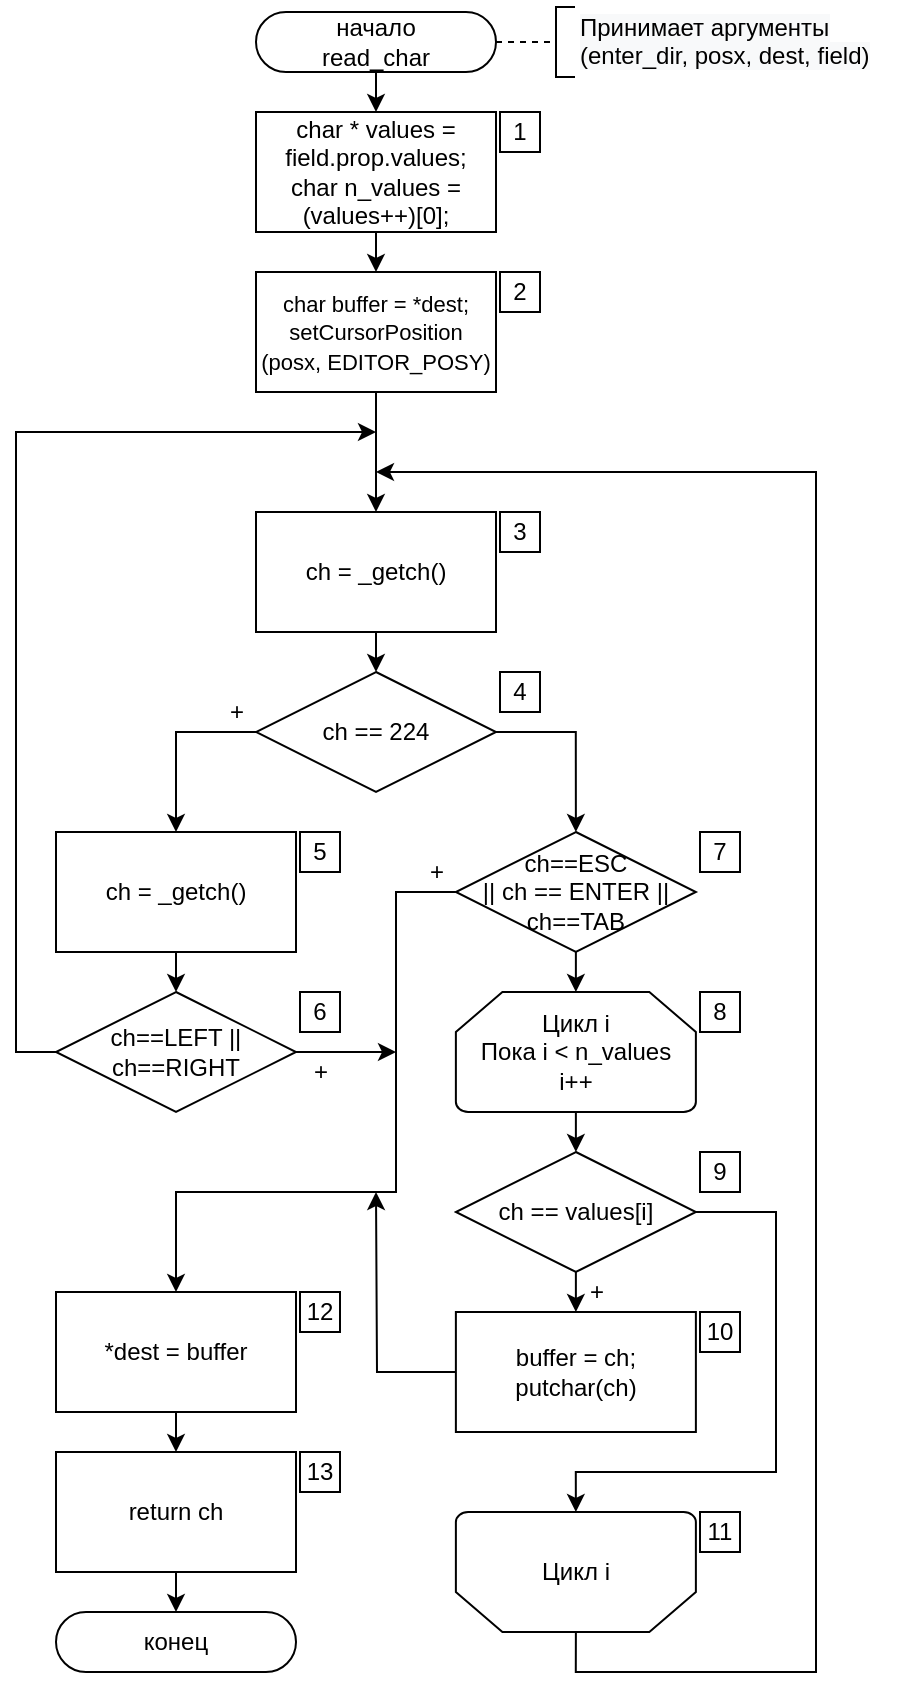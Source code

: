 <mxfile compressed="false" version="14.4.3" type="device">
  <diagram id="uBbau7ussQgPSl02ERnx" name="Page-1">
    <mxGraphModel dx="743" dy="490" grid="1" gridSize="10" guides="1" tooltips="1" connect="1" arrows="1" fold="1" page="1" pageScale="1" pageWidth="850" pageHeight="1100" math="0" shadow="0">
      <root>
        <mxCell id="0" />
        <mxCell id="1" parent="0" />
        <mxCell id="52tpwDo9v3sUt3VBZ_Ks-398" style="edgeStyle=orthogonalEdgeStyle;rounded=0;orthogonalLoop=1;jettySize=auto;html=1;exitX=1;exitY=0.5;exitDx=0;exitDy=0;entryX=0;entryY=0.5;entryDx=0;entryDy=0;entryPerimeter=0;dashed=1;endArrow=none;endFill=0;" edge="1" parent="1" source="377" target="52tpwDo9v3sUt3VBZ_Ks-396">
          <mxGeometry relative="1" as="geometry" />
        </mxCell>
        <mxCell id="377" value="&lt;font style=&quot;font-size: 12px ; line-height: 0%&quot;&gt;начало&lt;br&gt;read_char&lt;/font&gt;" style="rounded=1;whiteSpace=wrap;html=1;arcSize=50;" parent="1" vertex="1">
          <mxGeometry x="130" y="10" width="120" height="30" as="geometry" />
        </mxCell>
        <mxCell id="378" value="конец" style="rounded=1;whiteSpace=wrap;html=1;arcSize=50;" parent="1" vertex="1">
          <mxGeometry x="30" y="810" width="120" height="30" as="geometry" />
        </mxCell>
        <mxCell id="376" value="return ch" style="rounded=0;whiteSpace=wrap;html=1;" parent="1" vertex="1">
          <mxGeometry x="30" y="730" width="120" height="60" as="geometry" />
        </mxCell>
        <mxCell id="379" style="edgeStyle=orthogonalEdgeStyle;rounded=0;orthogonalLoop=1;jettySize=auto;html=1;exitX=0.5;exitY=1;exitDx=0;exitDy=0;entryX=0.5;entryY=0;entryDx=0;entryDy=0;" parent="1" source="376" edge="1">
          <mxGeometry relative="1" as="geometry">
            <mxPoint x="90.0" y="810" as="targetPoint" />
          </mxGeometry>
        </mxCell>
        <mxCell id="yrRiWhc3FpDMtbUDPFAd-418" style="edgeStyle=orthogonalEdgeStyle;rounded=0;orthogonalLoop=1;jettySize=auto;html=1;exitX=0.5;exitY=1;exitDx=0;exitDy=0;entryX=0.5;entryY=0;entryDx=0;entryDy=0;" parent="1" source="375" target="376" edge="1">
          <mxGeometry relative="1" as="geometry" />
        </mxCell>
        <mxCell id="375" value="*dest = buffer" style="rounded=0;whiteSpace=wrap;html=1;" parent="1" vertex="1">
          <mxGeometry x="30" y="650" width="120" height="60" as="geometry" />
        </mxCell>
        <mxCell id="374" value="ch == 224" style="rhombus;whiteSpace=wrap;html=1;rounded=0;" parent="1" vertex="1">
          <mxGeometry x="130" y="340" width="120" height="60" as="geometry" />
        </mxCell>
        <mxCell id="yrRiWhc3FpDMtbUDPFAd-442" style="edgeStyle=orthogonalEdgeStyle;rounded=0;orthogonalLoop=1;jettySize=auto;html=1;exitX=1;exitY=0.5;exitDx=0;exitDy=0;" parent="1" source="368" edge="1">
          <mxGeometry relative="1" as="geometry">
            <mxPoint x="200" y="530" as="targetPoint" />
          </mxGeometry>
        </mxCell>
        <mxCell id="yrRiWhc3FpDMtbUDPFAd-444" style="edgeStyle=orthogonalEdgeStyle;rounded=0;orthogonalLoop=1;jettySize=auto;html=1;exitX=0;exitY=0.5;exitDx=0;exitDy=0;" parent="1" source="368" edge="1">
          <mxGeometry relative="1" as="geometry">
            <mxPoint x="190" y="220" as="targetPoint" />
            <Array as="points">
              <mxPoint x="10" y="530" />
              <mxPoint x="10" y="220" />
              <mxPoint x="70" y="220" />
            </Array>
          </mxGeometry>
        </mxCell>
        <mxCell id="368" value="ch==LEFT ||&lt;br&gt;ch==RIGHT" style="rhombus;whiteSpace=wrap;html=1;rounded=0;" parent="1" vertex="1">
          <mxGeometry x="30" y="500" width="120" height="60" as="geometry" />
        </mxCell>
        <mxCell id="381" style="edgeStyle=orthogonalEdgeStyle;rounded=0;orthogonalLoop=1;jettySize=auto;html=1;exitX=0.5;exitY=1;exitDx=0;exitDy=0;entryX=0.5;entryY=0;entryDx=0;entryDy=0;" parent="1" source="368" edge="1">
          <mxGeometry relative="1" as="geometry" />
        </mxCell>
        <mxCell id="367" value="ch = _getch()" style="rounded=0;whiteSpace=wrap;html=1;" parent="1" vertex="1">
          <mxGeometry x="30" y="420" width="120" height="60" as="geometry" />
        </mxCell>
        <mxCell id="383" style="edgeStyle=orthogonalEdgeStyle;rounded=0;orthogonalLoop=1;jettySize=auto;html=1;exitX=0.5;exitY=1;exitDx=0;exitDy=0;entryX=0.5;entryY=0;entryDx=0;entryDy=0;" parent="1" source="367" target="368" edge="1">
          <mxGeometry relative="1" as="geometry" />
        </mxCell>
        <mxCell id="yrRiWhc3FpDMtbUDPFAd-410" style="edgeStyle=orthogonalEdgeStyle;rounded=0;orthogonalLoop=1;jettySize=auto;html=1;exitX=0.5;exitY=1;exitDx=0;exitDy=0;entryX=0.5;entryY=0;entryDx=0;entryDy=0;entryPerimeter=0;" parent="1" source="373" target="371" edge="1">
          <mxGeometry relative="1" as="geometry" />
        </mxCell>
        <mxCell id="yrRiWhc3FpDMtbUDPFAd-440" style="edgeStyle=orthogonalEdgeStyle;rounded=0;orthogonalLoop=1;jettySize=auto;html=1;exitX=0;exitY=0.5;exitDx=0;exitDy=0;entryX=0.5;entryY=0;entryDx=0;entryDy=0;" parent="1" source="373" target="375" edge="1">
          <mxGeometry relative="1" as="geometry">
            <Array as="points">
              <mxPoint x="200" y="450" />
              <mxPoint x="200" y="600" />
              <mxPoint x="90" y="600" />
            </Array>
          </mxGeometry>
        </mxCell>
        <mxCell id="373" value="&lt;font style=&quot;font-size: 12px ; line-height: 100%&quot;&gt;ch==ESC&lt;br&gt;|| ch == ENTER&amp;nbsp;||&lt;br&gt;ch==TAB&lt;/font&gt;" style="rhombus;whiteSpace=wrap;html=1;rounded=0;" parent="1" vertex="1">
          <mxGeometry x="229.94" y="420" width="120" height="60" as="geometry" />
        </mxCell>
        <mxCell id="371" value="Цикл i&lt;br&gt;Пока i &lt; n_values&lt;br&gt;i++" style="strokeWidth=1;html=1;shape=mxgraph.flowchart.loop_limit;whiteSpace=wrap;flipV=0;" parent="1" vertex="1">
          <mxGeometry x="229.94" y="500" width="120" height="60" as="geometry" />
        </mxCell>
        <mxCell id="yrRiWhc3FpDMtbUDPFAd-437" style="edgeStyle=orthogonalEdgeStyle;rounded=0;orthogonalLoop=1;jettySize=auto;html=1;exitX=0.5;exitY=0;exitDx=0;exitDy=0;exitPerimeter=0;" parent="1" source="372" edge="1">
          <mxGeometry relative="1" as="geometry">
            <mxPoint x="190" y="240" as="targetPoint" />
            <Array as="points">
              <mxPoint x="290" y="840" />
              <mxPoint x="410" y="840" />
              <mxPoint x="410" y="240" />
            </Array>
          </mxGeometry>
        </mxCell>
        <mxCell id="372" value="Цикл i" style="strokeWidth=1;html=1;shape=mxgraph.flowchart.loop_limit;whiteSpace=wrap;flipV=1;" parent="1" vertex="1">
          <mxGeometry x="229.94" y="760" width="120" height="60" as="geometry" />
        </mxCell>
        <mxCell id="370" value="ch == values[i]" style="rhombus;whiteSpace=wrap;html=1;rounded=0;" parent="1" vertex="1">
          <mxGeometry x="229.94" y="580" width="120" height="60" as="geometry" />
        </mxCell>
        <mxCell id="yrRiWhc3FpDMtbUDPFAd-436" style="edgeStyle=orthogonalEdgeStyle;rounded=0;orthogonalLoop=1;jettySize=auto;html=1;exitX=0;exitY=0.5;exitDx=0;exitDy=0;" parent="1" source="369" edge="1">
          <mxGeometry relative="1" as="geometry">
            <mxPoint x="190" y="600" as="targetPoint" />
          </mxGeometry>
        </mxCell>
        <mxCell id="369" value="buffer = ch;&lt;br&gt;putchar(ch)" style="rounded=0;whiteSpace=wrap;html=1;" parent="1" vertex="1">
          <mxGeometry x="229.94" y="660" width="120" height="60" as="geometry" />
        </mxCell>
        <mxCell id="385" style="edgeStyle=orthogonalEdgeStyle;rounded=0;orthogonalLoop=1;jettySize=auto;html=1;exitX=0.5;exitY=1;exitDx=0;exitDy=0;entryX=0.5;entryY=0;entryDx=0;entryDy=0;" parent="1" source="370" target="369" edge="1">
          <mxGeometry relative="1" as="geometry" />
        </mxCell>
        <mxCell id="386" style="edgeStyle=orthogonalEdgeStyle;rounded=0;orthogonalLoop=1;jettySize=auto;html=1;entryX=0.5;entryY=0;entryDx=0;entryDy=0;" parent="1" target="372" edge="1">
          <mxGeometry relative="1" as="geometry">
            <mxPoint x="350" y="610" as="sourcePoint" />
            <Array as="points">
              <mxPoint x="390" y="610" />
              <mxPoint x="390" y="740" />
              <mxPoint x="290" y="740" />
            </Array>
          </mxGeometry>
        </mxCell>
        <mxCell id="387" style="edgeStyle=orthogonalEdgeStyle;rounded=0;orthogonalLoop=1;jettySize=auto;html=1;exitX=0.5;exitY=1;exitDx=0;exitDy=0;entryX=0.5;entryY=0;entryDx=0;entryDy=0;" parent="1" source="371" target="370" edge="1">
          <mxGeometry relative="1" as="geometry" />
        </mxCell>
        <mxCell id="389" style="edgeStyle=orthogonalEdgeStyle;rounded=0;orthogonalLoop=1;jettySize=auto;html=1;exitX=0;exitY=0.5;exitDx=0;exitDy=0;entryX=0.5;entryY=0;entryDx=0;entryDy=0;" parent="1" source="373" edge="1">
          <mxGeometry relative="1" as="geometry" />
        </mxCell>
        <mxCell id="391" style="edgeStyle=orthogonalEdgeStyle;rounded=0;orthogonalLoop=1;jettySize=auto;html=1;exitX=0;exitY=0.5;exitDx=0;exitDy=0;entryX=0.5;entryY=0;entryDx=0;entryDy=0;" parent="1" source="374" target="367" edge="1">
          <mxGeometry relative="1" as="geometry" />
        </mxCell>
        <mxCell id="392" style="edgeStyle=orthogonalEdgeStyle;rounded=0;orthogonalLoop=1;jettySize=auto;html=1;exitX=1;exitY=0.5;exitDx=0;exitDy=0;entryX=0.5;entryY=0;entryDx=0;entryDy=0;" parent="1" source="374" target="373" edge="1">
          <mxGeometry relative="1" as="geometry" />
        </mxCell>
        <mxCell id="366" value="ch = _getch()" style="rounded=0;whiteSpace=wrap;html=1;" parent="1" vertex="1">
          <mxGeometry x="130" y="260" width="120" height="60" as="geometry" />
        </mxCell>
        <mxCell id="393" style="edgeStyle=orthogonalEdgeStyle;rounded=0;orthogonalLoop=1;jettySize=auto;html=1;exitX=0.5;exitY=1;exitDx=0;exitDy=0;entryX=0.5;entryY=0;entryDx=0;entryDy=0;" parent="1" source="366" target="374" edge="1">
          <mxGeometry relative="1" as="geometry" />
        </mxCell>
        <mxCell id="365" value="char * values = field.prop.values;&lt;br&gt;char n_values =(values++)[0];" style="rounded=0;whiteSpace=wrap;html=1;" parent="1" vertex="1">
          <mxGeometry x="130" y="60" width="120" height="60" as="geometry" />
        </mxCell>
        <mxCell id="395" style="edgeStyle=orthogonalEdgeStyle;rounded=0;orthogonalLoop=1;jettySize=auto;html=1;exitX=0.5;exitY=1;exitDx=0;exitDy=0;entryX=0.5;entryY=0;entryDx=0;entryDy=0;" parent="1" source="377" target="365" edge="1">
          <mxGeometry relative="1" as="geometry" />
        </mxCell>
        <mxCell id="yrRiWhc3FpDMtbUDPFAd-399" style="edgeStyle=orthogonalEdgeStyle;rounded=0;orthogonalLoop=1;jettySize=auto;html=1;exitX=0.5;exitY=1;exitDx=0;exitDy=0;entryX=0.5;entryY=0;entryDx=0;entryDy=0;" parent="1" source="yrRiWhc3FpDMtbUDPFAd-395" target="366" edge="1">
          <mxGeometry relative="1" as="geometry">
            <mxPoint x="190" y="180" as="targetPoint" />
          </mxGeometry>
        </mxCell>
        <mxCell id="yrRiWhc3FpDMtbUDPFAd-395" value="&lt;font style=&quot;font-size: 11px&quot;&gt;char buffer = *dest;&lt;br&gt;setCursorPosition&lt;br&gt;(posx, EDITOR_POSY)&lt;/font&gt;" style="rounded=0;whiteSpace=wrap;html=1;" parent="1" vertex="1">
          <mxGeometry x="130" y="140" width="120" height="60" as="geometry" />
        </mxCell>
        <mxCell id="yrRiWhc3FpDMtbUDPFAd-396" style="edgeStyle=orthogonalEdgeStyle;rounded=0;orthogonalLoop=1;jettySize=auto;html=1;exitX=0.5;exitY=1;exitDx=0;exitDy=0;entryX=0.5;entryY=0;entryDx=0;entryDy=0;" parent="1" source="365" target="yrRiWhc3FpDMtbUDPFAd-395" edge="1">
          <mxGeometry relative="1" as="geometry">
            <mxPoint x="190" y="100" as="sourcePoint" />
            <mxPoint x="190" y="220" as="targetPoint" />
          </mxGeometry>
        </mxCell>
        <mxCell id="yrRiWhc3FpDMtbUDPFAd-413" value="+" style="text;html=1;align=center;verticalAlign=middle;resizable=0;points=[];autosize=1;" parent="1" vertex="1">
          <mxGeometry x="209.94" y="430" width="20" height="20" as="geometry" />
        </mxCell>
        <mxCell id="yrRiWhc3FpDMtbUDPFAd-415" value="+" style="text;html=1;align=center;verticalAlign=middle;resizable=0;points=[];autosize=1;" parent="1" vertex="1">
          <mxGeometry x="152" y="530" width="20" height="20" as="geometry" />
        </mxCell>
        <mxCell id="yrRiWhc3FpDMtbUDPFAd-416" value="+" style="text;html=1;align=center;verticalAlign=middle;resizable=0;points=[];autosize=1;" parent="1" vertex="1">
          <mxGeometry x="289.94" y="640" width="20" height="20" as="geometry" />
        </mxCell>
        <mxCell id="yrRiWhc3FpDMtbUDPFAd-417" value="+" style="text;html=1;align=center;verticalAlign=middle;resizable=0;points=[];autosize=1;" parent="1" vertex="1">
          <mxGeometry x="110" y="350" width="20" height="20" as="geometry" />
        </mxCell>
        <mxCell id="yrRiWhc3FpDMtbUDPFAd-420" value="1" style="whiteSpace=wrap;html=1;aspect=fixed;" parent="1" vertex="1">
          <mxGeometry x="252" y="60" width="20" height="20" as="geometry" />
        </mxCell>
        <mxCell id="yrRiWhc3FpDMtbUDPFAd-421" value="2" style="whiteSpace=wrap;html=1;aspect=fixed;" parent="1" vertex="1">
          <mxGeometry x="252" y="140" width="20" height="20" as="geometry" />
        </mxCell>
        <mxCell id="yrRiWhc3FpDMtbUDPFAd-423" value="3" style="whiteSpace=wrap;html=1;aspect=fixed;" parent="1" vertex="1">
          <mxGeometry x="252" y="260" width="20" height="20" as="geometry" />
        </mxCell>
        <mxCell id="yrRiWhc3FpDMtbUDPFAd-424" value="4" style="whiteSpace=wrap;html=1;aspect=fixed;" parent="1" vertex="1">
          <mxGeometry x="252" y="340" width="20" height="20" as="geometry" />
        </mxCell>
        <mxCell id="yrRiWhc3FpDMtbUDPFAd-425" value="5" style="whiteSpace=wrap;html=1;aspect=fixed;" parent="1" vertex="1">
          <mxGeometry x="152" y="420" width="20" height="20" as="geometry" />
        </mxCell>
        <mxCell id="yrRiWhc3FpDMtbUDPFAd-426" value="6" style="whiteSpace=wrap;html=1;aspect=fixed;" parent="1" vertex="1">
          <mxGeometry x="152" y="500" width="20" height="20" as="geometry" />
        </mxCell>
        <mxCell id="yrRiWhc3FpDMtbUDPFAd-427" value="7" style="whiteSpace=wrap;html=1;aspect=fixed;" parent="1" vertex="1">
          <mxGeometry x="352" y="420" width="20" height="20" as="geometry" />
        </mxCell>
        <mxCell id="yrRiWhc3FpDMtbUDPFAd-428" value="8" style="whiteSpace=wrap;html=1;aspect=fixed;" parent="1" vertex="1">
          <mxGeometry x="352" y="500" width="20" height="20" as="geometry" />
        </mxCell>
        <mxCell id="yrRiWhc3FpDMtbUDPFAd-429" value="9" style="whiteSpace=wrap;html=1;aspect=fixed;" parent="1" vertex="1">
          <mxGeometry x="352" y="580" width="20" height="20" as="geometry" />
        </mxCell>
        <mxCell id="yrRiWhc3FpDMtbUDPFAd-430" value="10" style="whiteSpace=wrap;html=1;aspect=fixed;" parent="1" vertex="1">
          <mxGeometry x="352" y="660" width="20" height="20" as="geometry" />
        </mxCell>
        <mxCell id="yrRiWhc3FpDMtbUDPFAd-431" value="11" style="whiteSpace=wrap;html=1;aspect=fixed;" parent="1" vertex="1">
          <mxGeometry x="352" y="760" width="20" height="20" as="geometry" />
        </mxCell>
        <mxCell id="yrRiWhc3FpDMtbUDPFAd-433" value="12" style="whiteSpace=wrap;html=1;aspect=fixed;" parent="1" vertex="1">
          <mxGeometry x="152" y="650" width="20" height="20" as="geometry" />
        </mxCell>
        <mxCell id="yrRiWhc3FpDMtbUDPFAd-434" value="13" style="whiteSpace=wrap;html=1;aspect=fixed;" parent="1" vertex="1">
          <mxGeometry x="152" y="730" width="20" height="20" as="geometry" />
        </mxCell>
        <mxCell id="52tpwDo9v3sUt3VBZ_Ks-396" value="" style="strokeWidth=1;html=1;shape=mxgraph.flowchart.annotation_1;align=left;pointerEvents=1;fontFamily=Helvetica;fontSize=12;fontColor=#000000;strokeColor=#000000;fillColor=#ffffff;" vertex="1" parent="1">
          <mxGeometry x="280" y="7.5" width="9.5" height="35" as="geometry" />
        </mxCell>
        <mxCell id="52tpwDo9v3sUt3VBZ_Ks-397" value="&lt;span style=&quot;color: rgb(0 , 0 , 0) ; font-family: &amp;#34;helvetica&amp;#34; ; font-size: 12px ; font-style: normal ; font-weight: 400 ; letter-spacing: normal ; text-align: center ; text-indent: 0px ; text-transform: none ; word-spacing: 0px ; background-color: rgb(248 , 249 , 250) ; display: inline ; float: none&quot;&gt;Принимает аргументы&lt;br&gt;(enter_dir, posx, dest, field)&lt;/span&gt;" style="text;whiteSpace=wrap;html=1;" vertex="1" parent="1">
          <mxGeometry x="289.5" y="4" width="170" height="30" as="geometry" />
        </mxCell>
      </root>
    </mxGraphModel>
  </diagram>
</mxfile>
